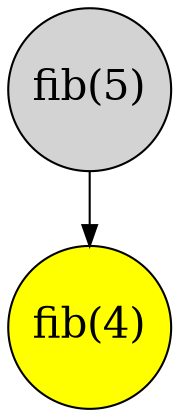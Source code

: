 digraph G {
  graph [dpi=300];
  node [shape=circle, width=1.0, height=1.0, fontsize=20];
  node0 [label="fib(5)", style=filled, fillcolor=lightgray];
  node1 [label="fib(4)", style=filled, fillcolor=yellow];
  node0 -> node1;
}

